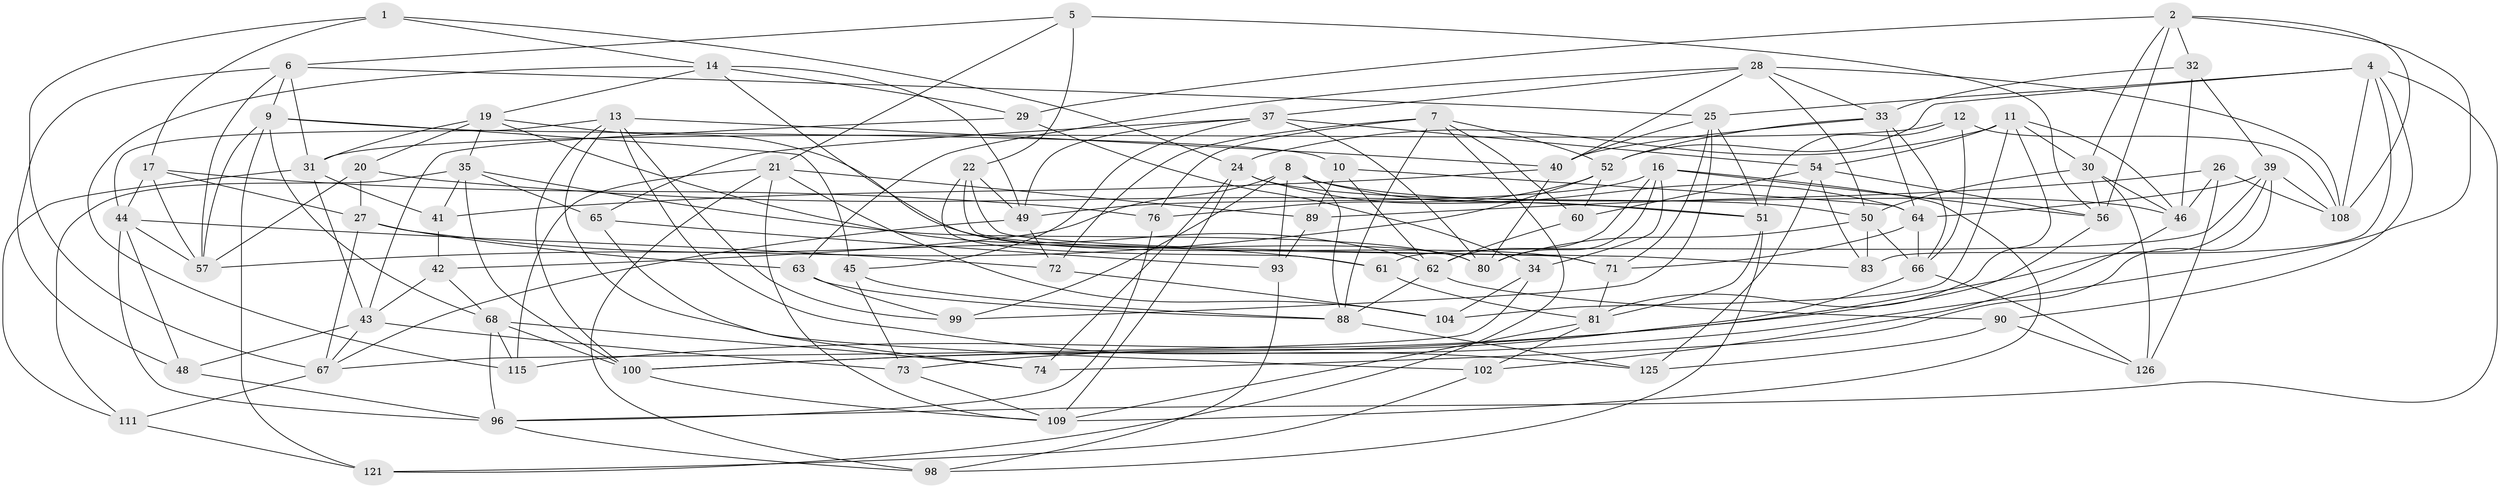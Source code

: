 // Generated by graph-tools (version 1.1) at 2025/52/02/27/25 19:52:35]
// undirected, 82 vertices, 210 edges
graph export_dot {
graph [start="1"]
  node [color=gray90,style=filled];
  1;
  2 [super="+3"];
  4 [super="+92"];
  5;
  6 [super="+36"];
  7 [super="+18"];
  8 [super="+38"];
  9 [super="+84"];
  10;
  11 [super="+15"];
  12;
  13 [super="+118"];
  14 [super="+94"];
  16 [super="+23"];
  17 [super="+69"];
  19 [super="+53"];
  20;
  21 [super="+107"];
  22 [super="+128"];
  24 [super="+59"];
  25 [super="+103"];
  26;
  27 [super="+101"];
  28 [super="+117"];
  29;
  30 [super="+106"];
  31 [super="+120"];
  32;
  33 [super="+119"];
  34;
  35 [super="+130"];
  37 [super="+75"];
  39 [super="+95"];
  40 [super="+82"];
  41;
  42;
  43 [super="+58"];
  44 [super="+47"];
  45;
  46 [super="+112"];
  48;
  49 [super="+77"];
  50 [super="+79"];
  51 [super="+116"];
  52 [super="+55"];
  54 [super="+123"];
  56 [super="+127"];
  57 [super="+86"];
  60;
  61;
  62 [super="+70"];
  63;
  64 [super="+97"];
  65;
  66 [super="+85"];
  67 [super="+87"];
  68 [super="+91"];
  71 [super="+78"];
  72;
  73;
  74;
  76;
  80 [super="+122"];
  81 [super="+129"];
  83;
  88 [super="+113"];
  89;
  90;
  93;
  96 [super="+114"];
  98;
  99;
  100 [super="+105"];
  102;
  104;
  108 [super="+124"];
  109 [super="+110"];
  111;
  115;
  121;
  125;
  126;
  1 -- 67;
  1 -- 24;
  1 -- 17;
  1 -- 14;
  2 -- 100;
  2 -- 32;
  2 -- 56;
  2 -- 29;
  2 -- 30;
  2 -- 108;
  4 -- 83;
  4 -- 96;
  4 -- 25;
  4 -- 108;
  4 -- 90;
  4 -- 52;
  5 -- 21;
  5 -- 22;
  5 -- 6;
  5 -- 56;
  6 -- 25;
  6 -- 48;
  6 -- 57;
  6 -- 31;
  6 -- 9;
  7 -- 60;
  7 -- 72;
  7 -- 121;
  7 -- 76;
  7 -- 52;
  7 -- 88;
  8 -- 42;
  8 -- 99;
  8 -- 93;
  8 -- 46;
  8 -- 88;
  8 -- 64;
  9 -- 45;
  9 -- 57;
  9 -- 68;
  9 -- 10;
  9 -- 121;
  10 -- 89;
  10 -- 62;
  10 -- 64;
  11 -- 46;
  11 -- 104;
  11 -- 54;
  11 -- 24;
  11 -- 30;
  11 -- 81;
  12 -- 31;
  12 -- 108;
  12 -- 66;
  12 -- 51;
  13 -- 100;
  13 -- 40;
  13 -- 102;
  13 -- 125;
  13 -- 99;
  13 -- 44;
  14 -- 29;
  14 -- 49;
  14 -- 19;
  14 -- 115;
  14 -- 80;
  16 -- 34;
  16 -- 109;
  16 -- 56;
  16 -- 80;
  16 -- 62;
  16 -- 49;
  17 -- 76;
  17 -- 27 [weight=2];
  17 -- 57;
  17 -- 44;
  19 -- 20;
  19 -- 35;
  19 -- 71;
  19 -- 62;
  19 -- 31;
  20 -- 57;
  20 -- 27;
  20 -- 51;
  21 -- 104;
  21 -- 115;
  21 -- 89;
  21 -- 109;
  21 -- 98;
  22 -- 61;
  22 -- 71 [weight=2];
  22 -- 83;
  22 -- 49;
  24 -- 50;
  24 -- 51;
  24 -- 74;
  24 -- 109;
  25 -- 40;
  25 -- 51;
  25 -- 99;
  25 -- 71;
  26 -- 108;
  26 -- 89;
  26 -- 126;
  26 -- 46;
  27 -- 67;
  27 -- 61;
  27 -- 63;
  28 -- 37;
  28 -- 50;
  28 -- 108;
  28 -- 40;
  28 -- 33;
  28 -- 63;
  29 -- 34;
  29 -- 43;
  30 -- 126;
  30 -- 50;
  30 -- 46;
  30 -- 56;
  31 -- 41;
  31 -- 43;
  31 -- 111;
  32 -- 39;
  32 -- 33;
  32 -- 46;
  33 -- 40;
  33 -- 66;
  33 -- 52;
  33 -- 64;
  34 -- 104;
  34 -- 67;
  35 -- 41;
  35 -- 65;
  35 -- 111;
  35 -- 100;
  35 -- 80;
  37 -- 45;
  37 -- 54;
  37 -- 65;
  37 -- 49;
  37 -- 80;
  39 -- 61;
  39 -- 64;
  39 -- 74;
  39 -- 115;
  39 -- 108;
  40 -- 41;
  40 -- 80;
  41 -- 42;
  42 -- 43;
  42 -- 68;
  43 -- 67;
  43 -- 48;
  43 -- 73;
  44 -- 72;
  44 -- 96;
  44 -- 48;
  44 -- 57;
  45 -- 88;
  45 -- 73;
  46 -- 102;
  48 -- 96;
  49 -- 72;
  49 -- 67;
  50 -- 83;
  50 -- 66;
  50 -- 80;
  51 -- 98;
  51 -- 81;
  52 -- 76;
  52 -- 60;
  52 -- 57;
  54 -- 83;
  54 -- 56;
  54 -- 60;
  54 -- 125;
  56 -- 100;
  60 -- 62;
  61 -- 81;
  62 -- 88;
  62 -- 90;
  63 -- 88;
  63 -- 99;
  64 -- 66;
  64 -- 71;
  65 -- 93;
  65 -- 74;
  66 -- 126;
  66 -- 73;
  67 -- 111;
  68 -- 115;
  68 -- 74;
  68 -- 96;
  68 -- 100;
  71 -- 81;
  72 -- 104;
  73 -- 109;
  76 -- 96;
  81 -- 109;
  81 -- 102;
  88 -- 125;
  89 -- 93;
  90 -- 126;
  90 -- 125;
  93 -- 98;
  96 -- 98;
  100 -- 109;
  102 -- 121;
  111 -- 121;
}
